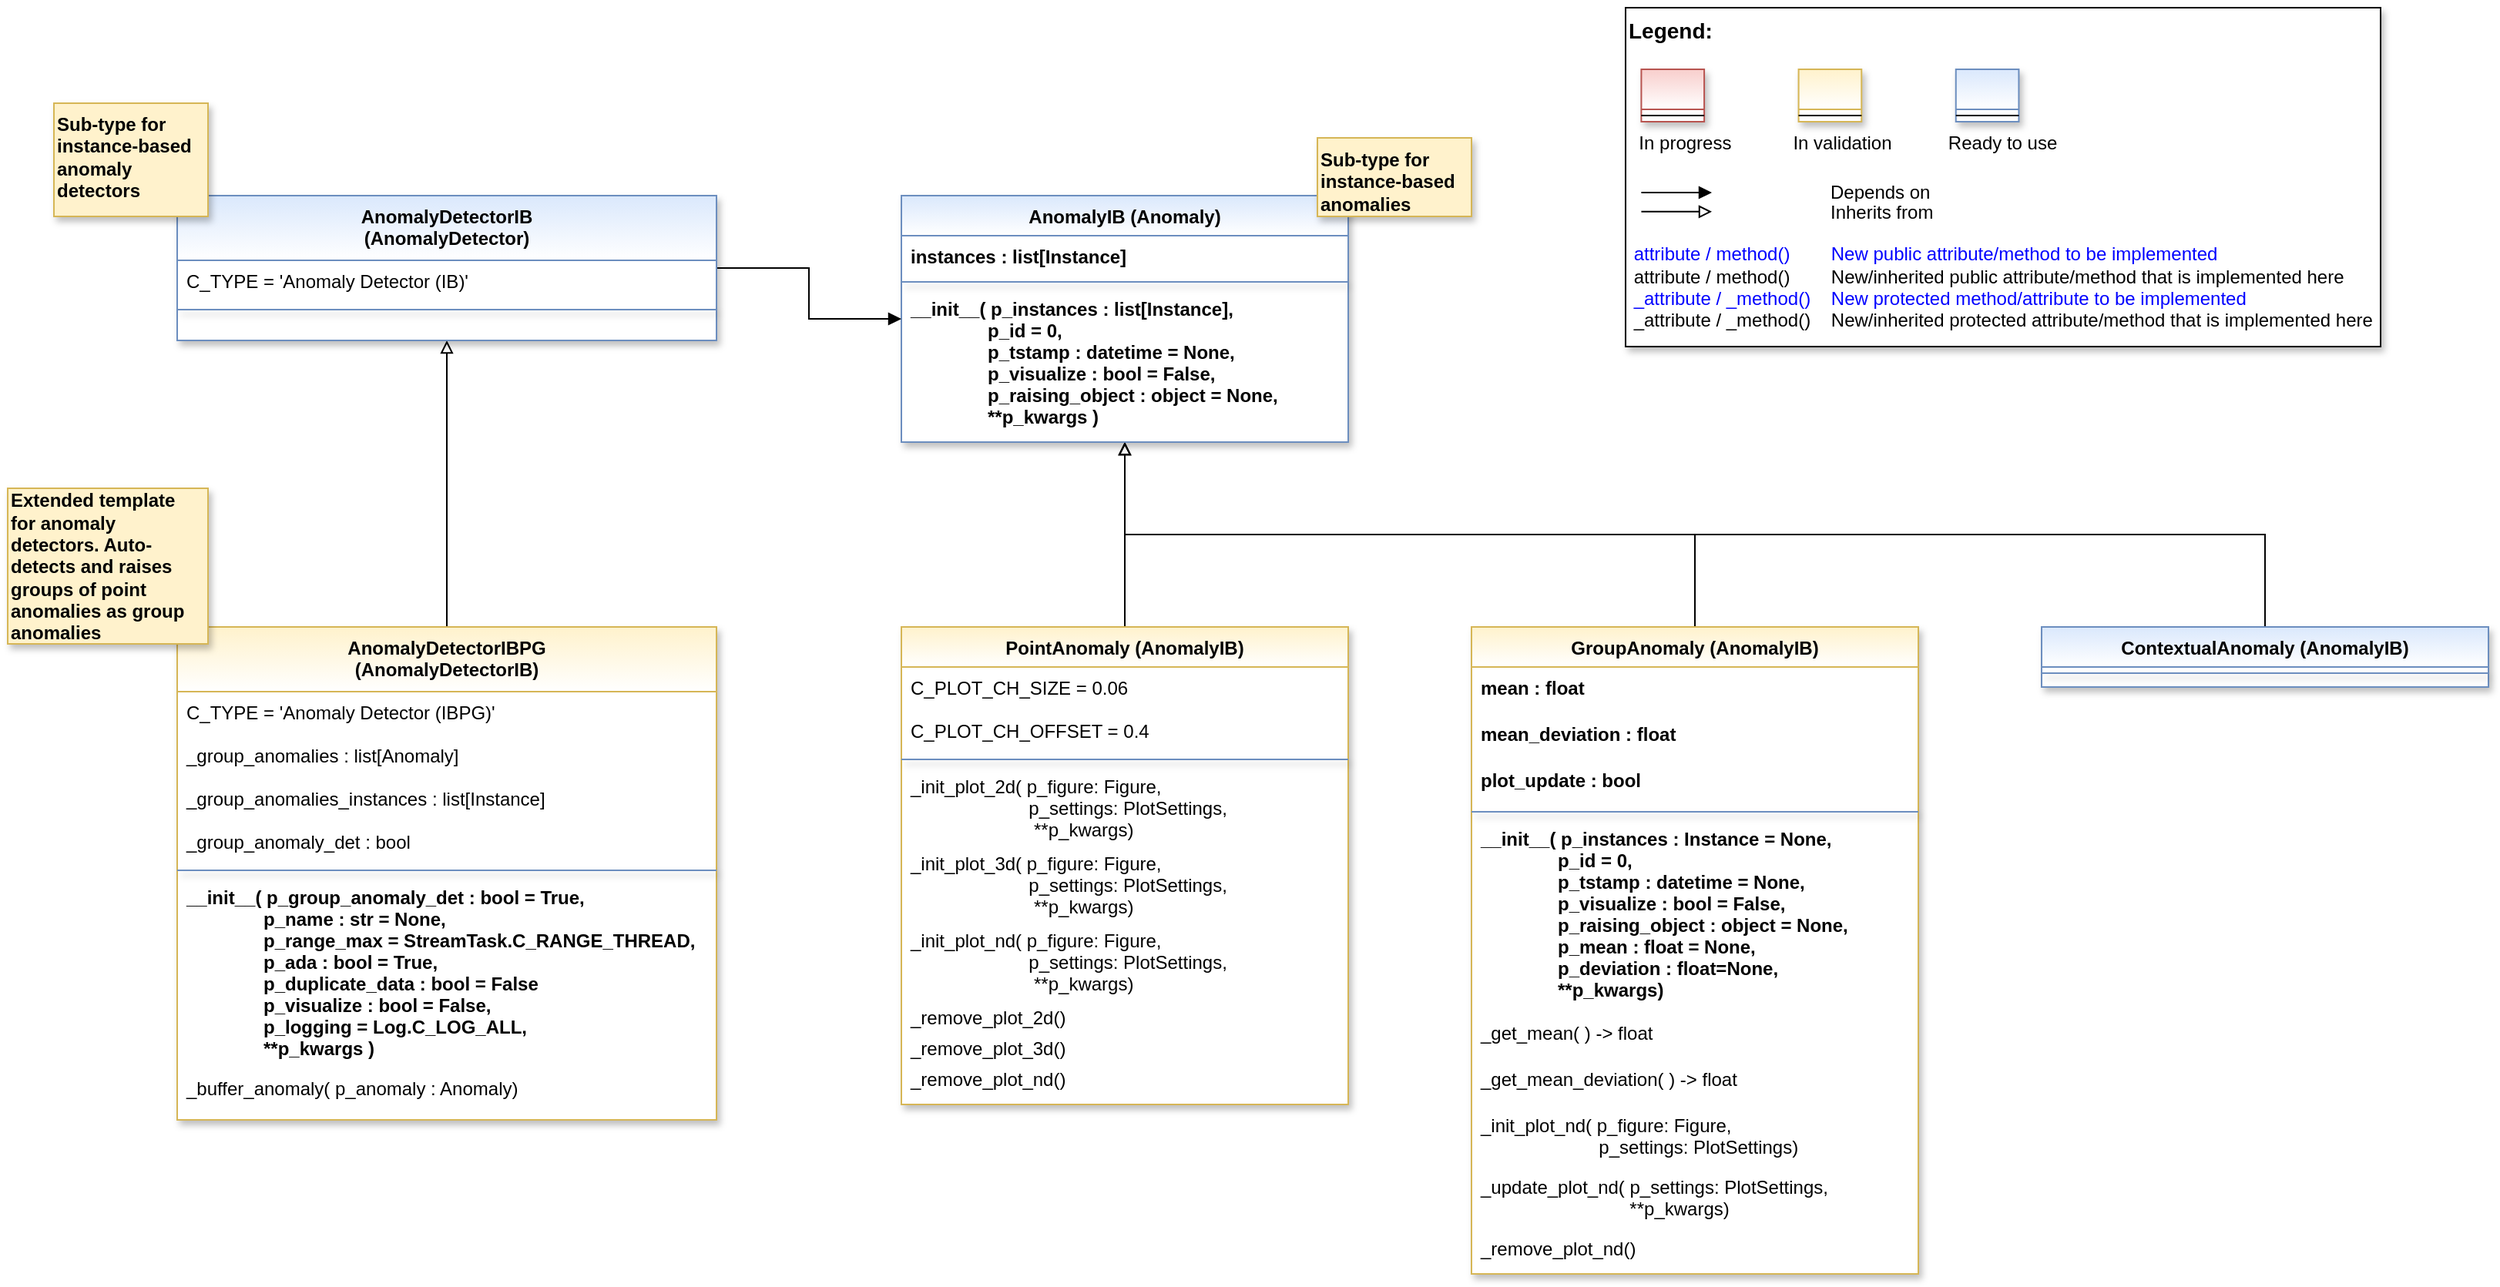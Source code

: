 <mxfile version="26.0.16">
  <diagram id="C5RBs43oDa-KdzZeNtuy" name="Page-1">
    <mxGraphModel dx="2884" dy="1237" grid="1" gridSize="10" guides="1" tooltips="1" connect="1" arrows="1" fold="1" page="1" pageScale="1" pageWidth="2336" pageHeight="1654" math="0" shadow="0">
      <root>
        <mxCell id="WIyWlLk6GJQsqaUBKTNV-0" />
        <mxCell id="WIyWlLk6GJQsqaUBKTNV-1" parent="WIyWlLk6GJQsqaUBKTNV-0" />
        <mxCell id="fcJVb3HREh7NScvAmxeq-0" value="" style="group" parent="WIyWlLk6GJQsqaUBKTNV-1" vertex="1" connectable="0">
          <mxGeometry x="1090" y="40" width="490" height="220" as="geometry" />
        </mxCell>
        <mxCell id="fcJVb3HREh7NScvAmxeq-1" value="&lt;font color=&quot;#000000&quot; size=&quot;1&quot;&gt;&lt;b style=&quot;font-size: 14px&quot;&gt;Legend:&lt;br&gt;&lt;/b&gt;&lt;/font&gt;&lt;br&gt;&lt;br&gt;&lt;br&gt;&lt;font color=&quot;#0000ff&quot; style=&quot;font-size: 6px&quot;&gt;&lt;br&gt;&lt;/font&gt;&lt;span style=&quot;color: rgb(0 , 0 , 0)&quot;&gt;&lt;font style=&quot;font-size: 4px&quot;&gt;&amp;nbsp; &amp;nbsp;&lt;/font&gt;&amp;nbsp;In progress&amp;nbsp; &amp;nbsp; &amp;nbsp; &amp;nbsp; &amp;nbsp; &amp;nbsp; In validation&amp;nbsp; &amp;nbsp; &amp;nbsp; &amp;nbsp; &amp;nbsp; &amp;nbsp;Ready to use&lt;/span&gt;&lt;font color=&quot;#000000&quot;&gt;&amp;nbsp;&lt;br&gt;&lt;/font&gt;&lt;font color=&quot;#0000ff&quot;&gt;&lt;br&gt;&lt;br&gt;&lt;br&gt;&lt;br&gt;&amp;nbsp;attribute / method()&amp;nbsp; &amp;nbsp; &amp;nbsp; &amp;nbsp; New public attribute/method to be implemented&lt;/font&gt;&lt;br&gt;&lt;font color=&quot;#000000&quot;&gt;&amp;nbsp;&lt;/font&gt;&lt;font color=&quot;#000000&quot;&gt;attribute / method()&lt;span&gt; &lt;/span&gt;&amp;nbsp; &amp;nbsp; &amp;nbsp; &amp;nbsp;New/inherited public attribute/method that is implemented here&lt;br&gt;&lt;/font&gt;&lt;font color=&quot;#0000ff&quot;&gt;&amp;nbsp;_attribute /&amp;nbsp;&lt;/font&gt;&lt;font color=&quot;#0000ff&quot;&gt;_method()&amp;nbsp; &amp;nbsp; New protected method/attribute to be implemented&lt;/font&gt;&lt;br&gt;&lt;font color=&quot;#000000&quot;&gt;&amp;nbsp;_attribute / _method()&amp;nbsp; &amp;nbsp; New/inherited protected attribute/method that is implemented here&lt;br&gt;&lt;/font&gt;&lt;font color=&quot;#000000&quot;&gt;&lt;br&gt;&lt;br&gt;&lt;br&gt;&lt;br&gt;&lt;br&gt;&lt;/font&gt;" style="text;html=1;align=left;verticalAlign=top;whiteSpace=wrap;rounded=0;fontColor=#006600;strokeColor=#000000;shadow=1;fillColor=#ffffff;" parent="fcJVb3HREh7NScvAmxeq-0" vertex="1">
          <mxGeometry width="490.0" height="220" as="geometry" />
        </mxCell>
        <mxCell id="fcJVb3HREh7NScvAmxeq-2" value="Depends on" style="endArrow=block;html=1;labelPosition=right;verticalLabelPosition=middle;align=left;verticalAlign=middle;endFill=1;fontSize=12;" parent="fcJVb3HREh7NScvAmxeq-0" edge="1">
          <mxGeometry x="-1623.125" y="-2180" width="51.042" height="50" as="geometry">
            <mxPoint x="10.208" y="120.003" as="sourcePoint" />
            <mxPoint x="55.991" y="120.003" as="targetPoint" />
            <mxPoint x="98" as="offset" />
            <Array as="points">
              <mxPoint x="30.625" y="120" />
            </Array>
          </mxGeometry>
        </mxCell>
        <mxCell id="fcJVb3HREh7NScvAmxeq-3" value="Inherits from" style="endArrow=block;html=1;labelPosition=right;verticalLabelPosition=middle;align=left;verticalAlign=middle;endFill=0;fontSize=12;" parent="fcJVb3HREh7NScvAmxeq-0" edge="1">
          <mxGeometry x="-1623.125" y="-2180" width="51.042" height="50" as="geometry">
            <mxPoint x="10.208" y="132.385" as="sourcePoint" />
            <mxPoint x="55.991" y="132.385" as="targetPoint" />
            <mxPoint x="98" y="1" as="offset" />
          </mxGeometry>
        </mxCell>
        <mxCell id="fcJVb3HREh7NScvAmxeq-4" value="" style="swimlane;fontStyle=3;align=center;verticalAlign=top;childLayout=stackLayout;horizontal=1;startSize=26;horizontalStack=0;resizeParent=1;resizeLast=0;collapsible=1;marginBottom=0;rounded=0;shadow=1;strokeWidth=1;fillColor=#f8cecc;strokeColor=#b85450;gradientColor=#ffffff;swimlaneFillColor=#ffffff;" parent="fcJVb3HREh7NScvAmxeq-0" vertex="1">
          <mxGeometry x="10.208" y="40" width="40.833" height="34" as="geometry">
            <mxRectangle x="230" y="140" width="160" height="26" as="alternateBounds" />
          </mxGeometry>
        </mxCell>
        <mxCell id="fcJVb3HREh7NScvAmxeq-5" value="" style="line;html=1;strokeWidth=1;align=left;verticalAlign=middle;spacingTop=-1;spacingLeft=3;spacingRight=3;rotatable=0;labelPosition=right;points=[];portConstraint=eastwest;" parent="fcJVb3HREh7NScvAmxeq-4" vertex="1">
          <mxGeometry y="26" width="40.833" height="8" as="geometry" />
        </mxCell>
        <mxCell id="fcJVb3HREh7NScvAmxeq-6" value="" style="swimlane;fontStyle=3;align=center;verticalAlign=top;childLayout=stackLayout;horizontal=1;startSize=26;horizontalStack=0;resizeParent=1;resizeLast=0;collapsible=1;marginBottom=0;rounded=0;shadow=1;strokeWidth=1;fillColor=#fff2cc;strokeColor=#d6b656;gradientColor=#ffffff;swimlaneFillColor=#ffffff;" parent="fcJVb3HREh7NScvAmxeq-0" vertex="1">
          <mxGeometry x="112.292" y="40" width="40.833" height="34" as="geometry">
            <mxRectangle x="230" y="140" width="160" height="26" as="alternateBounds" />
          </mxGeometry>
        </mxCell>
        <mxCell id="fcJVb3HREh7NScvAmxeq-7" value="" style="line;html=1;strokeWidth=1;align=left;verticalAlign=middle;spacingTop=-1;spacingLeft=3;spacingRight=3;rotatable=0;labelPosition=right;points=[];portConstraint=eastwest;" parent="fcJVb3HREh7NScvAmxeq-6" vertex="1">
          <mxGeometry y="26" width="40.833" height="8" as="geometry" />
        </mxCell>
        <mxCell id="fcJVb3HREh7NScvAmxeq-8" value="" style="swimlane;fontStyle=3;align=center;verticalAlign=top;childLayout=stackLayout;horizontal=1;startSize=26;horizontalStack=0;resizeParent=1;resizeLast=0;collapsible=1;marginBottom=0;rounded=0;shadow=1;strokeWidth=1;fillColor=#dae8fc;strokeColor=#6c8ebf;gradientColor=#ffffff;swimlaneFillColor=#ffffff;" parent="fcJVb3HREh7NScvAmxeq-0" vertex="1">
          <mxGeometry x="214.375" y="40" width="40.833" height="34" as="geometry">
            <mxRectangle x="230" y="140" width="160" height="26" as="alternateBounds" />
          </mxGeometry>
        </mxCell>
        <mxCell id="fcJVb3HREh7NScvAmxeq-9" value="" style="line;html=1;strokeWidth=1;align=left;verticalAlign=middle;spacingTop=-1;spacingLeft=3;spacingRight=3;rotatable=0;labelPosition=right;points=[];portConstraint=eastwest;" parent="fcJVb3HREh7NScvAmxeq-8" vertex="1">
          <mxGeometry y="26" width="40.833" height="8" as="geometry" />
        </mxCell>
        <mxCell id="7JkVl93vQoOUYRVFK4Rs-23" style="edgeStyle=orthogonalEdgeStyle;rounded=0;orthogonalLoop=1;jettySize=auto;html=1;endArrow=block;endFill=0;" parent="WIyWlLk6GJQsqaUBKTNV-1" source="p2okAq9_pR5mkignAm-u-1" target="7JkVl93vQoOUYRVFK4Rs-1" edge="1">
          <mxGeometry relative="1" as="geometry" />
        </mxCell>
        <mxCell id="p2okAq9_pR5mkignAm-u-1" value="PointAnomaly (AnomalyIB)" style="swimlane;fontStyle=1;align=center;verticalAlign=top;childLayout=stackLayout;horizontal=1;startSize=26;horizontalStack=0;resizeParent=1;resizeLast=0;collapsible=1;marginBottom=0;rounded=0;shadow=1;strokeWidth=1;fillColor=#fff2cc;strokeColor=#d6b656;swimlaneFillColor=#ffffff;fontFamily=Helvetica;fontSize=12;gradientColor=#FFFFFF;" parent="WIyWlLk6GJQsqaUBKTNV-1" vertex="1">
          <mxGeometry x="620" y="442" width="290" height="310" as="geometry">
            <mxRectangle x="230" y="140" width="160" height="26" as="alternateBounds" />
          </mxGeometry>
        </mxCell>
        <mxCell id="Gbw-wuow6PzR90Tq7J3Y-12" value="C_PLOT_CH_SIZE = 0.06" style="text;align=left;verticalAlign=top;spacingLeft=4;spacingRight=4;overflow=hidden;rotatable=0;points=[[0,0.5],[1,0.5]];portConstraint=eastwest;" vertex="1" parent="p2okAq9_pR5mkignAm-u-1">
          <mxGeometry y="26" width="290" height="28" as="geometry" />
        </mxCell>
        <mxCell id="Gbw-wuow6PzR90Tq7J3Y-13" value="C_PLOT_CH_OFFSET = 0.4" style="text;align=left;verticalAlign=top;spacingLeft=4;spacingRight=4;overflow=hidden;rotatable=0;points=[[0,0.5],[1,0.5]];portConstraint=eastwest;" vertex="1" parent="p2okAq9_pR5mkignAm-u-1">
          <mxGeometry y="54" width="290" height="28" as="geometry" />
        </mxCell>
        <mxCell id="p2okAq9_pR5mkignAm-u-5" value="" style="line;html=1;strokeWidth=1;align=center;verticalAlign=top;spacingTop=-1;spacingLeft=3;spacingRight=3;rotatable=0;labelPosition=right;points=[];portConstraint=eastwest;rounded=0;shadow=1;strokeColor=#6c8ebf;swimlaneFillColor=#ffffff;fontFamily=Helvetica;fontSize=12;fontColor=default;fontStyle=1;fillColor=#dae8fc;gradientColor=#ffffff;" parent="p2okAq9_pR5mkignAm-u-1" vertex="1">
          <mxGeometry y="82" width="290" height="8" as="geometry" />
        </mxCell>
        <mxCell id="oLJumqx1HHhM9YScGNT0-30" value="_init_plot_2d( p_figure: Figure,&#xa;                       p_settings: PlotSettings,&#xa;                        **p_kwargs)" style="text;align=left;verticalAlign=top;spacingLeft=4;spacingRight=4;overflow=hidden;rotatable=0;points=[[0,0.5],[1,0.5]];portConstraint=eastwest;" parent="p2okAq9_pR5mkignAm-u-1" vertex="1">
          <mxGeometry y="90" width="290" height="50" as="geometry" />
        </mxCell>
        <mxCell id="N38WU9mJ-Era6qwWuLtT-4" value="_init_plot_3d( p_figure: Figure,&#xa;                       p_settings: PlotSettings,&#xa;                        **p_kwargs)" style="text;align=left;verticalAlign=top;spacingLeft=4;spacingRight=4;overflow=hidden;rotatable=0;points=[[0,0.5],[1,0.5]];portConstraint=eastwest;" parent="p2okAq9_pR5mkignAm-u-1" vertex="1">
          <mxGeometry y="140" width="290" height="50" as="geometry" />
        </mxCell>
        <mxCell id="N38WU9mJ-Era6qwWuLtT-5" value="_init_plot_nd( p_figure: Figure,&#xa;                       p_settings: PlotSettings,&#xa;                        **p_kwargs)" style="text;align=left;verticalAlign=top;spacingLeft=4;spacingRight=4;overflow=hidden;rotatable=0;points=[[0,0.5],[1,0.5]];portConstraint=eastwest;" parent="p2okAq9_pR5mkignAm-u-1" vertex="1">
          <mxGeometry y="190" width="290" height="50" as="geometry" />
        </mxCell>
        <mxCell id="oLJumqx1HHhM9YScGNT0-31" value="_remove_plot_2d()" style="text;align=left;verticalAlign=top;spacingLeft=4;spacingRight=4;overflow=hidden;rotatable=0;points=[[0,0.5],[1,0.5]];portConstraint=eastwest;" parent="p2okAq9_pR5mkignAm-u-1" vertex="1">
          <mxGeometry y="240" width="290" height="20" as="geometry" />
        </mxCell>
        <mxCell id="N38WU9mJ-Era6qwWuLtT-6" value="_remove_plot_3d()" style="text;align=left;verticalAlign=top;spacingLeft=4;spacingRight=4;overflow=hidden;rotatable=0;points=[[0,0.5],[1,0.5]];portConstraint=eastwest;" parent="p2okAq9_pR5mkignAm-u-1" vertex="1">
          <mxGeometry y="260" width="290" height="20" as="geometry" />
        </mxCell>
        <mxCell id="N38WU9mJ-Era6qwWuLtT-7" value="_remove_plot_nd()" style="text;align=left;verticalAlign=top;spacingLeft=4;spacingRight=4;overflow=hidden;rotatable=0;points=[[0,0.5],[1,0.5]];portConstraint=eastwest;" parent="p2okAq9_pR5mkignAm-u-1" vertex="1">
          <mxGeometry y="280" width="290" height="20" as="geometry" />
        </mxCell>
        <mxCell id="7JkVl93vQoOUYRVFK4Rs-24" style="edgeStyle=orthogonalEdgeStyle;rounded=0;orthogonalLoop=1;jettySize=auto;html=1;endArrow=block;endFill=0;" parent="WIyWlLk6GJQsqaUBKTNV-1" source="y2l99iwQbg-wAnSwsQFK-0" target="7JkVl93vQoOUYRVFK4Rs-1" edge="1">
          <mxGeometry relative="1" as="geometry">
            <Array as="points">
              <mxPoint x="1135" y="382" />
              <mxPoint x="765" y="382" />
            </Array>
          </mxGeometry>
        </mxCell>
        <mxCell id="y2l99iwQbg-wAnSwsQFK-0" value="GroupAnomaly (AnomalyIB)" style="swimlane;align=center;verticalAlign=top;childLayout=stackLayout;horizontal=1;startSize=26;horizontalStack=0;resizeParent=1;resizeLast=0;collapsible=1;marginBottom=0;rounded=0;shadow=1;strokeWidth=1;fillColor=#fff2cc;strokeColor=#d6b656;swimlaneFillColor=#ffffff;gradientColor=#FFFFFF;" parent="WIyWlLk6GJQsqaUBKTNV-1" vertex="1">
          <mxGeometry x="990" y="442" width="290" height="420" as="geometry">
            <mxRectangle x="230" y="140" width="160" height="26" as="alternateBounds" />
          </mxGeometry>
        </mxCell>
        <mxCell id="Gbw-wuow6PzR90Tq7J3Y-14" value="mean : float" style="text;align=left;verticalAlign=top;spacingLeft=4;spacingRight=4;overflow=hidden;rotatable=0;points=[[0,0.5],[1,0.5]];portConstraint=eastwest;fontStyle=1" vertex="1" parent="y2l99iwQbg-wAnSwsQFK-0">
          <mxGeometry y="26" width="290" height="30" as="geometry" />
        </mxCell>
        <mxCell id="Gbw-wuow6PzR90Tq7J3Y-15" value="mean_deviation : float" style="text;align=left;verticalAlign=top;spacingLeft=4;spacingRight=4;overflow=hidden;rotatable=0;points=[[0,0.5],[1,0.5]];portConstraint=eastwest;fontStyle=1" vertex="1" parent="y2l99iwQbg-wAnSwsQFK-0">
          <mxGeometry y="56" width="290" height="30" as="geometry" />
        </mxCell>
        <mxCell id="Gbw-wuow6PzR90Tq7J3Y-16" value="plot_update : bool" style="text;align=left;verticalAlign=top;spacingLeft=4;spacingRight=4;overflow=hidden;rotatable=0;points=[[0,0.5],[1,0.5]];portConstraint=eastwest;fontStyle=1" vertex="1" parent="y2l99iwQbg-wAnSwsQFK-0">
          <mxGeometry y="86" width="290" height="30" as="geometry" />
        </mxCell>
        <mxCell id="y2l99iwQbg-wAnSwsQFK-2" value="" style="line;html=1;strokeWidth=1;align=center;verticalAlign=top;spacingTop=-1;spacingLeft=3;spacingRight=3;rotatable=0;labelPosition=right;points=[];portConstraint=eastwest;rounded=0;shadow=1;strokeColor=#6c8ebf;swimlaneFillColor=#ffffff;fontFamily=Helvetica;fontSize=12;fontColor=default;fontStyle=1;fillColor=#dae8fc;gradientColor=#ffffff;" parent="y2l99iwQbg-wAnSwsQFK-0" vertex="1">
          <mxGeometry y="116" width="290" height="8" as="geometry" />
        </mxCell>
        <mxCell id="y2l99iwQbg-wAnSwsQFK-3" value="__init__( p_instances : Instance = None,&#xa;               p_id = 0,&#xa;               p_tstamp : datetime = None,&#xa;               p_visualize : bool = False,&#xa;               p_raising_object : object = None,&#xa;               p_mean : float = None,&#xa;               p_deviation : float=None,&#xa;               **p_kwargs)" style="text;align=left;verticalAlign=top;spacingLeft=4;spacingRight=4;overflow=hidden;rotatable=0;points=[[0,0.5],[1,0.5]];portConstraint=eastwest;fontStyle=1" parent="y2l99iwQbg-wAnSwsQFK-0" vertex="1">
          <mxGeometry y="124" width="290" height="126" as="geometry" />
        </mxCell>
        <mxCell id="iRqbgX-deYLXcJWkZiLP-6" value="_get_mean( ) -&gt; float" style="text;align=left;verticalAlign=top;spacingLeft=4;spacingRight=4;overflow=hidden;rotatable=0;points=[[0,0.5],[1,0.5]];portConstraint=eastwest;" parent="y2l99iwQbg-wAnSwsQFK-0" vertex="1">
          <mxGeometry y="250" width="290" height="30" as="geometry" />
        </mxCell>
        <mxCell id="0cJ1NAXk0Xtcf3CmwPfC-10" value="_get_mean_deviation( ) -&gt; float" style="text;align=left;verticalAlign=top;spacingLeft=4;spacingRight=4;overflow=hidden;rotatable=0;points=[[0,0.5],[1,0.5]];portConstraint=eastwest;" parent="y2l99iwQbg-wAnSwsQFK-0" vertex="1">
          <mxGeometry y="280" width="290" height="30" as="geometry" />
        </mxCell>
        <mxCell id="oLJumqx1HHhM9YScGNT0-34" value="_init_plot_nd( p_figure: Figure,&#xa;                       p_settings: PlotSettings)" style="text;align=left;verticalAlign=top;spacingLeft=4;spacingRight=4;overflow=hidden;rotatable=0;points=[[0,0.5],[1,0.5]];portConstraint=eastwest;" parent="y2l99iwQbg-wAnSwsQFK-0" vertex="1">
          <mxGeometry y="310" width="290" height="40" as="geometry" />
        </mxCell>
        <mxCell id="N38WU9mJ-Era6qwWuLtT-8" value="_update_plot_nd( p_settings: PlotSettings,&#xa;                             **p_kwargs)" style="text;align=left;verticalAlign=top;spacingLeft=4;spacingRight=4;overflow=hidden;rotatable=0;points=[[0,0.5],[1,0.5]];portConstraint=eastwest;" parent="y2l99iwQbg-wAnSwsQFK-0" vertex="1">
          <mxGeometry y="350" width="290" height="40" as="geometry" />
        </mxCell>
        <mxCell id="N38WU9mJ-Era6qwWuLtT-14" value="_remove_plot_nd()" style="text;align=left;verticalAlign=top;spacingLeft=4;spacingRight=4;overflow=hidden;rotatable=0;points=[[0,0.5],[1,0.5]];portConstraint=eastwest;" parent="y2l99iwQbg-wAnSwsQFK-0" vertex="1">
          <mxGeometry y="390" width="290" height="20" as="geometry" />
        </mxCell>
        <mxCell id="7JkVl93vQoOUYRVFK4Rs-25" style="edgeStyle=orthogonalEdgeStyle;rounded=0;orthogonalLoop=1;jettySize=auto;html=1;endArrow=block;endFill=0;" parent="WIyWlLk6GJQsqaUBKTNV-1" source="y2l99iwQbg-wAnSwsQFK-5" target="7JkVl93vQoOUYRVFK4Rs-1" edge="1">
          <mxGeometry relative="1" as="geometry">
            <Array as="points">
              <mxPoint x="1505" y="382" />
              <mxPoint x="765" y="382" />
            </Array>
          </mxGeometry>
        </mxCell>
        <mxCell id="y2l99iwQbg-wAnSwsQFK-5" value="ContextualAnomaly (AnomalyIB)" style="swimlane;fontStyle=1;align=center;verticalAlign=top;childLayout=stackLayout;horizontal=1;startSize=26;horizontalStack=0;resizeParent=1;resizeLast=0;collapsible=1;marginBottom=0;rounded=0;shadow=1;strokeWidth=1;fillColor=#dae8fc;strokeColor=#6c8ebf;swimlaneFillColor=#ffffff;fontFamily=Helvetica;fontSize=12;gradientColor=#FFFFFF;" parent="WIyWlLk6GJQsqaUBKTNV-1" vertex="1">
          <mxGeometry x="1360" y="442" width="290" height="39" as="geometry">
            <mxRectangle x="230" y="140" width="160" height="26" as="alternateBounds" />
          </mxGeometry>
        </mxCell>
        <mxCell id="y2l99iwQbg-wAnSwsQFK-7" value="" style="line;html=1;strokeWidth=1;align=center;verticalAlign=top;spacingTop=-1;spacingLeft=3;spacingRight=3;rotatable=0;labelPosition=right;points=[];portConstraint=eastwest;rounded=0;shadow=1;strokeColor=#6c8ebf;swimlaneFillColor=#ffffff;fontFamily=Helvetica;fontSize=12;fontColor=default;fontStyle=1;fillColor=#dae8fc;gradientColor=#ffffff;" parent="y2l99iwQbg-wAnSwsQFK-5" vertex="1">
          <mxGeometry y="26" width="290" height="8" as="geometry" />
        </mxCell>
        <mxCell id="Gbw-wuow6PzR90Tq7J3Y-11" style="edgeStyle=orthogonalEdgeStyle;rounded=0;orthogonalLoop=1;jettySize=auto;html=1;endArrow=block;endFill=0;" edge="1" parent="WIyWlLk6GJQsqaUBKTNV-1" source="hOcUKRqpv3udX4BvXm5B-1" target="Gbw-wuow6PzR90Tq7J3Y-0">
          <mxGeometry relative="1" as="geometry" />
        </mxCell>
        <mxCell id="hOcUKRqpv3udX4BvXm5B-1" value="AnomalyDetectorIBPG&#xa;(AnomalyDetectorIB)" style="swimlane;fontStyle=1;align=center;verticalAlign=top;childLayout=stackLayout;horizontal=1;startSize=42;horizontalStack=0;resizeParent=1;resizeLast=0;collapsible=1;marginBottom=0;rounded=0;shadow=1;strokeWidth=1;fillColor=#fff2cc;strokeColor=#d6b656;swimlaneFillColor=#ffffff;fontFamily=Helvetica;fontSize=12;gradientColor=#FFFFFF;" parent="WIyWlLk6GJQsqaUBKTNV-1" vertex="1">
          <mxGeometry x="150" y="442" width="350" height="320" as="geometry">
            <mxRectangle x="230" y="140" width="160" height="26" as="alternateBounds" />
          </mxGeometry>
        </mxCell>
        <mxCell id="hOcUKRqpv3udX4BvXm5B-2" value="C_TYPE = &#39;Anomaly Detector (IBPG)&#39;" style="text;align=left;verticalAlign=top;spacingLeft=4;spacingRight=4;overflow=hidden;rotatable=0;points=[[0,0.5],[1,0.5]];portConstraint=eastwest;" parent="hOcUKRqpv3udX4BvXm5B-1" vertex="1">
          <mxGeometry y="42" width="350" height="28" as="geometry" />
        </mxCell>
        <mxCell id="K-uiR6WVb6SvZu_kqw6H-8" value="_group_anomalies : list[Anomaly]" style="text;align=left;verticalAlign=top;spacingLeft=4;spacingRight=4;overflow=hidden;rotatable=0;points=[[0,0.5],[1,0.5]];portConstraint=eastwest;" parent="hOcUKRqpv3udX4BvXm5B-1" vertex="1">
          <mxGeometry y="70" width="350" height="28" as="geometry" />
        </mxCell>
        <mxCell id="K-uiR6WVb6SvZu_kqw6H-9" value="_group_anomalies_instances : list[Instance]" style="text;align=left;verticalAlign=top;spacingLeft=4;spacingRight=4;overflow=hidden;rotatable=0;points=[[0,0.5],[1,0.5]];portConstraint=eastwest;" parent="hOcUKRqpv3udX4BvXm5B-1" vertex="1">
          <mxGeometry y="98" width="350" height="28" as="geometry" />
        </mxCell>
        <mxCell id="K-uiR6WVb6SvZu_kqw6H-11" value="_group_anomaly_det : bool" style="text;align=left;verticalAlign=top;spacingLeft=4;spacingRight=4;overflow=hidden;rotatable=0;points=[[0,0.5],[1,0.5]];portConstraint=eastwest;" parent="hOcUKRqpv3udX4BvXm5B-1" vertex="1">
          <mxGeometry y="126" width="350" height="28" as="geometry" />
        </mxCell>
        <mxCell id="hOcUKRqpv3udX4BvXm5B-3" value="" style="line;html=1;strokeWidth=1;align=center;verticalAlign=top;spacingTop=-1;spacingLeft=3;spacingRight=3;rotatable=0;labelPosition=right;points=[];portConstraint=eastwest;rounded=0;shadow=1;strokeColor=#6c8ebf;swimlaneFillColor=#ffffff;fontFamily=Helvetica;fontSize=12;fontColor=default;fontStyle=1;fillColor=#dae8fc;gradientColor=#ffffff;" parent="hOcUKRqpv3udX4BvXm5B-1" vertex="1">
          <mxGeometry y="154" width="350" height="8" as="geometry" />
        </mxCell>
        <mxCell id="hOcUKRqpv3udX4BvXm5B-4" value="__init__( p_group_anomaly_det : bool = True,&#xa;               p_name : str = None,&#xa;               p_range_max = StreamTask.C_RANGE_THREAD,&#xa;               p_ada : bool = True,&#xa;               p_duplicate_data : bool = False&#xa;               p_visualize : bool = False,&#xa;               p_logging = Log.C_LOG_ALL,&#xa;               **p_kwargs )" style="text;align=left;verticalAlign=top;spacingLeft=4;spacingRight=4;overflow=hidden;rotatable=0;points=[[0,0.5],[1,0.5]];portConstraint=eastwest;fontStyle=1" parent="hOcUKRqpv3udX4BvXm5B-1" vertex="1">
          <mxGeometry y="162" width="350" height="124" as="geometry" />
        </mxCell>
        <mxCell id="hOcUKRqpv3udX4BvXm5B-5" value="_buffer_anomaly( p_anomaly : Anomaly)" style="text;align=left;verticalAlign=top;spacingLeft=4;spacingRight=4;overflow=hidden;rotatable=0;points=[[0,0.5],[1,0.5]];portConstraint=eastwest;shadow=1;" parent="hOcUKRqpv3udX4BvXm5B-1" vertex="1">
          <mxGeometry y="286" width="350" height="30" as="geometry" />
        </mxCell>
        <mxCell id="0cJ1NAXk0Xtcf3CmwPfC-8" value="Extended template&amp;nbsp;&lt;div&gt;for anomaly detectors. Auto-detects and raises groups of point anomalies as group anomalies&lt;/div&gt;" style="rounded=0;whiteSpace=wrap;html=1;fillColor=#fff2cc;strokeColor=#d6b656;shadow=1;align=left;fontStyle=1" parent="WIyWlLk6GJQsqaUBKTNV-1" vertex="1">
          <mxGeometry x="40" y="352" width="130" height="101" as="geometry" />
        </mxCell>
        <mxCell id="7JkVl93vQoOUYRVFK4Rs-1" value="AnomalyIB (Anomaly)" style="swimlane;fontStyle=1;align=center;verticalAlign=top;childLayout=stackLayout;horizontal=1;startSize=26;horizontalStack=0;resizeParent=1;resizeLast=0;collapsible=1;marginBottom=0;rounded=0;shadow=1;strokeWidth=1;fillColor=#dae8fc;strokeColor=#6c8ebf;swimlaneFillColor=#ffffff;fontFamily=Helvetica;fontSize=12;gradientColor=#FFFFFF;" parent="WIyWlLk6GJQsqaUBKTNV-1" vertex="1">
          <mxGeometry x="620" y="162" width="290" height="160" as="geometry">
            <mxRectangle x="230" y="140" width="160" height="26" as="alternateBounds" />
          </mxGeometry>
        </mxCell>
        <mxCell id="K-uiR6WVb6SvZu_kqw6H-3" value="instances : list[Instance]" style="text;align=left;verticalAlign=top;spacingLeft=4;spacingRight=4;overflow=hidden;rotatable=0;points=[[0,0.5],[1,0.5]];portConstraint=eastwest;fontStyle=1" parent="7JkVl93vQoOUYRVFK4Rs-1" vertex="1">
          <mxGeometry y="26" width="290" height="26" as="geometry" />
        </mxCell>
        <mxCell id="7JkVl93vQoOUYRVFK4Rs-2" value="" style="line;html=1;strokeWidth=1;align=center;verticalAlign=top;spacingTop=-1;spacingLeft=3;spacingRight=3;rotatable=0;labelPosition=right;points=[];portConstraint=eastwest;rounded=0;shadow=1;strokeColor=#6c8ebf;swimlaneFillColor=#ffffff;fontFamily=Helvetica;fontSize=12;fontColor=default;fontStyle=1;fillColor=#dae8fc;gradientColor=#ffffff;" parent="7JkVl93vQoOUYRVFK4Rs-1" vertex="1">
          <mxGeometry y="52" width="290" height="8" as="geometry" />
        </mxCell>
        <mxCell id="7JkVl93vQoOUYRVFK4Rs-3" value="__init__( p_instances : list[Instance],&#xa;               p_id = 0,&#xa;               p_tstamp : datetime = None,&#xa;               p_visualize : bool = False,&#xa;               p_raising_object : object = None,&#xa;               **p_kwargs )" style="text;align=left;verticalAlign=top;spacingLeft=4;spacingRight=4;overflow=hidden;rotatable=0;points=[[0,0.5],[1,0.5]];portConstraint=eastwest;fontStyle=1" parent="7JkVl93vQoOUYRVFK4Rs-1" vertex="1">
          <mxGeometry y="60" width="290" height="100" as="geometry" />
        </mxCell>
        <mxCell id="7JkVl93vQoOUYRVFK4Rs-11" value="Sub-type for instance-based anomalies" style="rounded=0;whiteSpace=wrap;html=1;fillColor=#fff2cc;strokeColor=#d6b656;shadow=1;align=left;fontStyle=1;verticalAlign=top;" parent="WIyWlLk6GJQsqaUBKTNV-1" vertex="1">
          <mxGeometry x="890" y="124.5" width="100" height="51" as="geometry" />
        </mxCell>
        <mxCell id="Gbw-wuow6PzR90Tq7J3Y-9" style="edgeStyle=orthogonalEdgeStyle;rounded=0;orthogonalLoop=1;jettySize=auto;html=1;endArrow=block;endFill=1;" edge="1" parent="WIyWlLk6GJQsqaUBKTNV-1" source="Gbw-wuow6PzR90Tq7J3Y-0" target="7JkVl93vQoOUYRVFK4Rs-1">
          <mxGeometry relative="1" as="geometry" />
        </mxCell>
        <mxCell id="Gbw-wuow6PzR90Tq7J3Y-0" value="AnomalyDetectorIB&#xa;(AnomalyDetector)" style="swimlane;fontStyle=1;align=center;verticalAlign=top;childLayout=stackLayout;horizontal=1;startSize=42;horizontalStack=0;resizeParent=1;resizeLast=0;collapsible=1;marginBottom=0;rounded=0;shadow=1;strokeWidth=1;fillColor=#dae8fc;strokeColor=#6c8ebf;swimlaneFillColor=#ffffff;fontFamily=Helvetica;fontSize=12;gradientColor=#FFFFFF;" vertex="1" parent="WIyWlLk6GJQsqaUBKTNV-1">
          <mxGeometry x="150" y="162" width="350" height="94" as="geometry">
            <mxRectangle x="230" y="140" width="160" height="26" as="alternateBounds" />
          </mxGeometry>
        </mxCell>
        <mxCell id="Gbw-wuow6PzR90Tq7J3Y-1" value="C_TYPE = &#39;Anomaly Detector (IB)&#39;" style="text;align=left;verticalAlign=top;spacingLeft=4;spacingRight=4;overflow=hidden;rotatable=0;points=[[0,0.5],[1,0.5]];portConstraint=eastwest;" vertex="1" parent="Gbw-wuow6PzR90Tq7J3Y-0">
          <mxGeometry y="42" width="350" height="28" as="geometry" />
        </mxCell>
        <mxCell id="Gbw-wuow6PzR90Tq7J3Y-6" value="" style="line;html=1;strokeWidth=1;align=center;verticalAlign=top;spacingTop=-1;spacingLeft=3;spacingRight=3;rotatable=0;labelPosition=right;points=[];portConstraint=eastwest;rounded=0;shadow=1;strokeColor=#6c8ebf;swimlaneFillColor=#ffffff;fontFamily=Helvetica;fontSize=12;fontColor=default;fontStyle=1;fillColor=#dae8fc;gradientColor=#ffffff;" vertex="1" parent="Gbw-wuow6PzR90Tq7J3Y-0">
          <mxGeometry y="70" width="350" height="8" as="geometry" />
        </mxCell>
        <mxCell id="Gbw-wuow6PzR90Tq7J3Y-10" value="Sub-type for instance-based anomaly detectors" style="rounded=0;whiteSpace=wrap;html=1;fillColor=#fff2cc;strokeColor=#d6b656;shadow=1;align=left;fontStyle=1;verticalAlign=top;" vertex="1" parent="WIyWlLk6GJQsqaUBKTNV-1">
          <mxGeometry x="70" y="102" width="100" height="73.5" as="geometry" />
        </mxCell>
      </root>
    </mxGraphModel>
  </diagram>
</mxfile>
